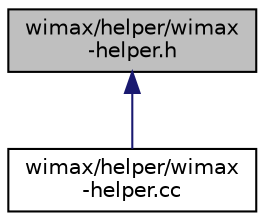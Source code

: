 digraph "wimax/helper/wimax-helper.h"
{
  edge [fontname="Helvetica",fontsize="10",labelfontname="Helvetica",labelfontsize="10"];
  node [fontname="Helvetica",fontsize="10",shape=record];
  Node1 [label="wimax/helper/wimax\l-helper.h",height=0.2,width=0.4,color="black", fillcolor="grey75", style="filled", fontcolor="black"];
  Node1 -> Node2 [dir="back",color="midnightblue",fontsize="10",style="solid"];
  Node2 [label="wimax/helper/wimax\l-helper.cc",height=0.2,width=0.4,color="black", fillcolor="white", style="filled",URL="$d8/dd4/wimax-helper_8cc.html"];
}
